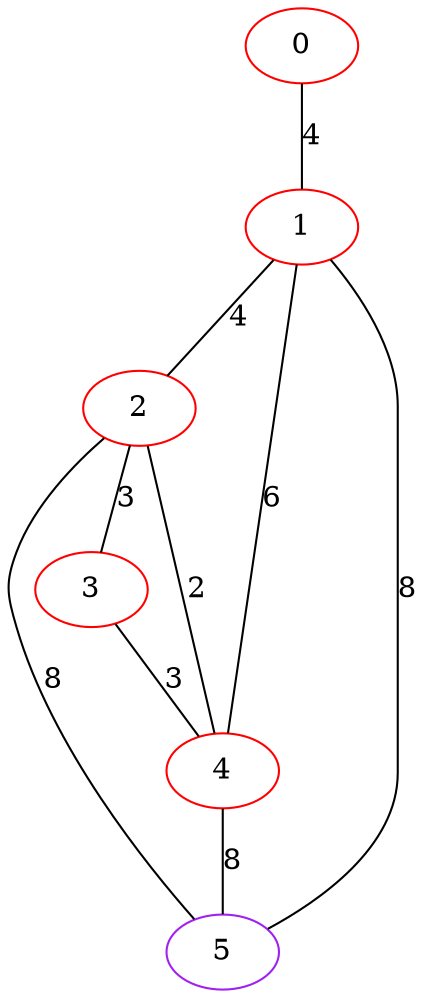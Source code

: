 graph "" {
0 [color=red, weight=1];
1 [color=red, weight=1];
2 [color=red, weight=1];
3 [color=red, weight=1];
4 [color=red, weight=1];
5 [color=purple, weight=4];
0 -- 1  [key=0, label=4];
1 -- 2  [key=0, label=4];
1 -- 4  [key=0, label=6];
1 -- 5  [key=0, label=8];
2 -- 3  [key=0, label=3];
2 -- 4  [key=0, label=2];
2 -- 5  [key=0, label=8];
3 -- 4  [key=0, label=3];
4 -- 5  [key=0, label=8];
}
